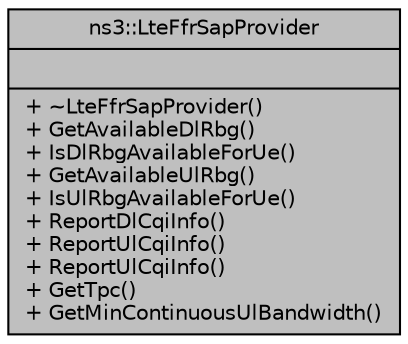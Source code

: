 digraph "ns3::LteFfrSapProvider"
{
  edge [fontname="Helvetica",fontsize="10",labelfontname="Helvetica",labelfontsize="10"];
  node [fontname="Helvetica",fontsize="10",shape=record];
  Node1 [label="{ns3::LteFfrSapProvider\n||+ ~LteFfrSapProvider()\l+ GetAvailableDlRbg()\l+ IsDlRbgAvailableForUe()\l+ GetAvailableUlRbg()\l+ IsUlRbgAvailableForUe()\l+ ReportDlCqiInfo()\l+ ReportUlCqiInfo()\l+ ReportUlCqiInfo()\l+ GetTpc()\l+ GetMinContinuousUlBandwidth()\l}",height=0.2,width=0.4,color="black", fillcolor="grey75", style="filled", fontcolor="black"];
}
